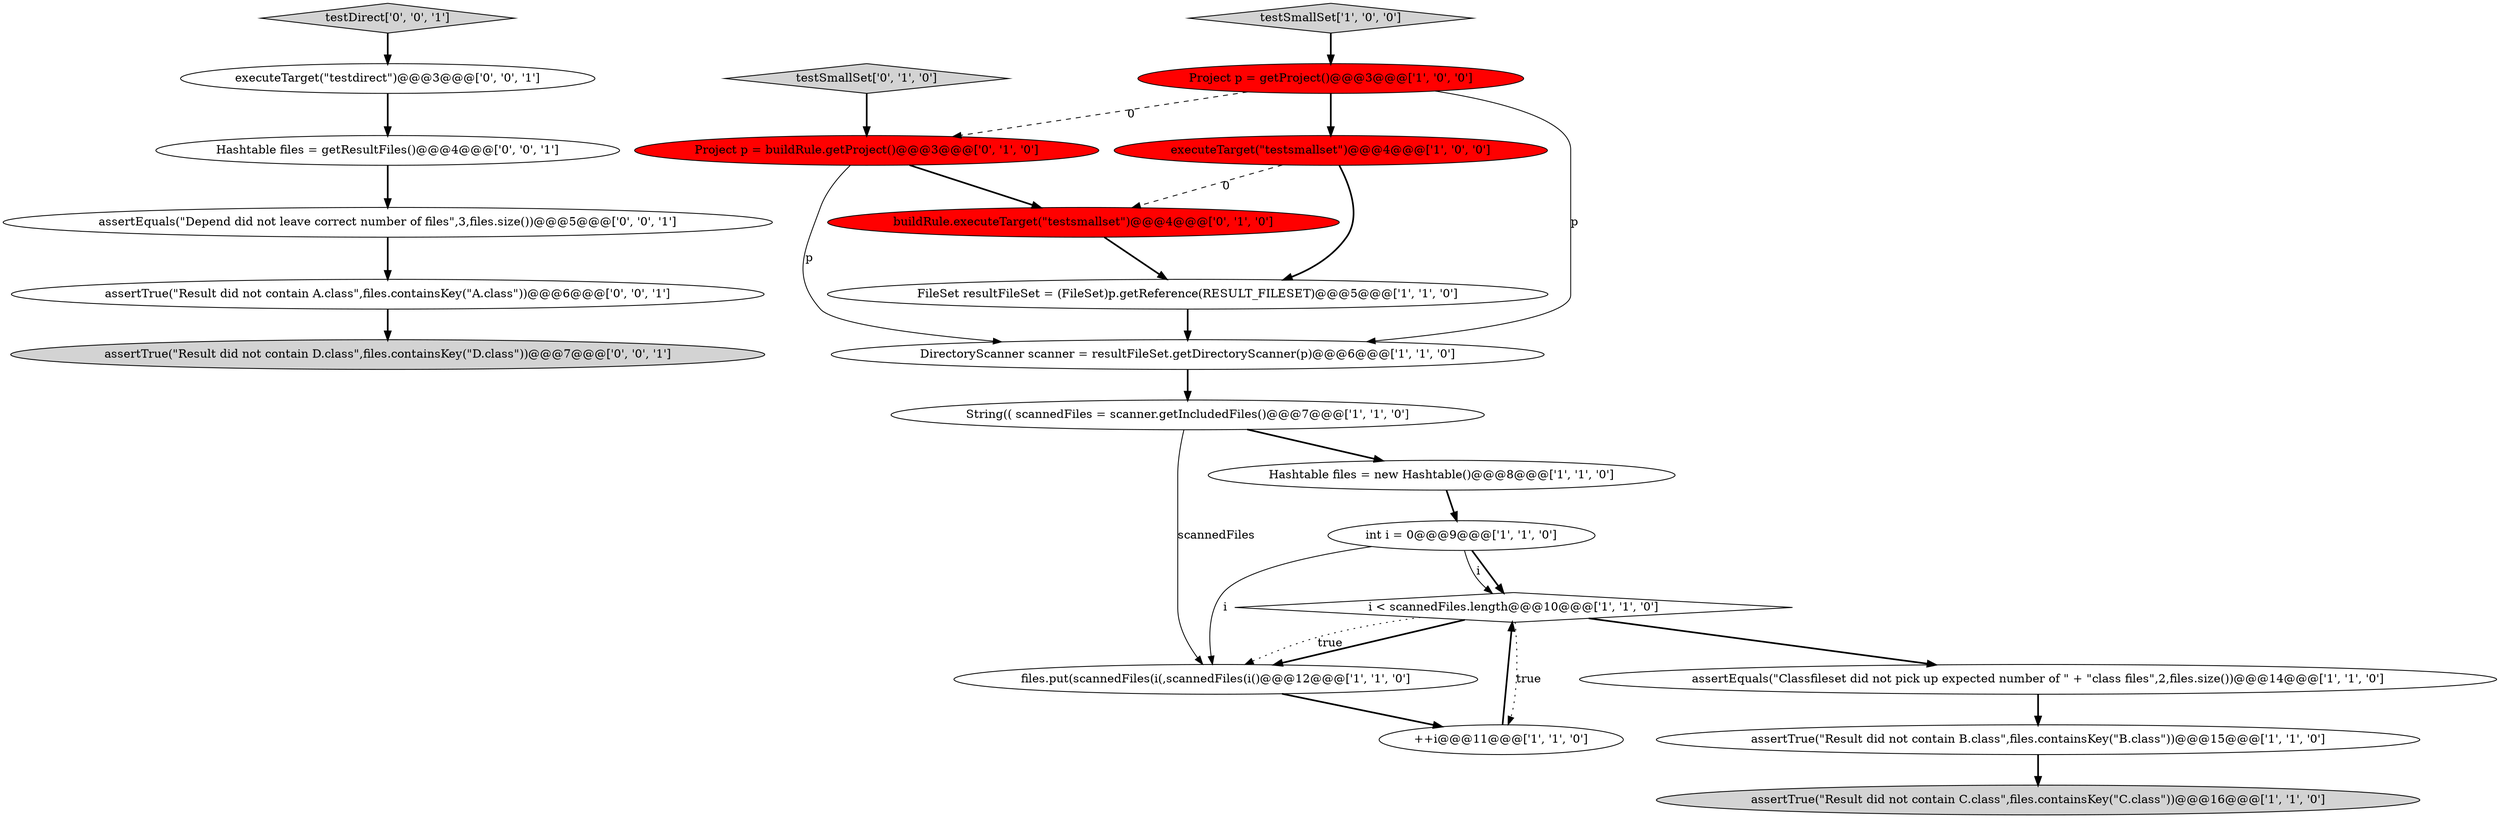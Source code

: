 digraph {
17 [style = filled, label = "Hashtable files = getResultFiles()@@@4@@@['0', '0', '1']", fillcolor = white, shape = ellipse image = "AAA0AAABBB3BBB"];
8 [style = filled, label = "String(( scannedFiles = scanner.getIncludedFiles()@@@7@@@['1', '1', '0']", fillcolor = white, shape = ellipse image = "AAA0AAABBB1BBB"];
14 [style = filled, label = "testSmallSet['0', '1', '0']", fillcolor = lightgray, shape = diamond image = "AAA0AAABBB2BBB"];
20 [style = filled, label = "assertTrue(\"Result did not contain A.class\",files.containsKey(\"A.class\"))@@@6@@@['0', '0', '1']", fillcolor = white, shape = ellipse image = "AAA0AAABBB3BBB"];
4 [style = filled, label = "++i@@@11@@@['1', '1', '0']", fillcolor = white, shape = ellipse image = "AAA0AAABBB1BBB"];
7 [style = filled, label = "assertTrue(\"Result did not contain C.class\",files.containsKey(\"C.class\"))@@@16@@@['1', '1', '0']", fillcolor = lightgray, shape = ellipse image = "AAA0AAABBB1BBB"];
6 [style = filled, label = "assertTrue(\"Result did not contain B.class\",files.containsKey(\"B.class\"))@@@15@@@['1', '1', '0']", fillcolor = white, shape = ellipse image = "AAA0AAABBB1BBB"];
1 [style = filled, label = "assertEquals(\"Classfileset did not pick up expected number of \" + \"class files\",2,files.size())@@@14@@@['1', '1', '0']", fillcolor = white, shape = ellipse image = "AAA0AAABBB1BBB"];
5 [style = filled, label = "Hashtable files = new Hashtable()@@@8@@@['1', '1', '0']", fillcolor = white, shape = ellipse image = "AAA0AAABBB1BBB"];
22 [style = filled, label = "assertEquals(\"Depend did not leave correct number of files\",3,files.size())@@@5@@@['0', '0', '1']", fillcolor = white, shape = ellipse image = "AAA0AAABBB3BBB"];
21 [style = filled, label = "executeTarget(\"testdirect\")@@@3@@@['0', '0', '1']", fillcolor = white, shape = ellipse image = "AAA0AAABBB3BBB"];
19 [style = filled, label = "testDirect['0', '0', '1']", fillcolor = lightgray, shape = diamond image = "AAA0AAABBB3BBB"];
0 [style = filled, label = "i < scannedFiles.length@@@10@@@['1', '1', '0']", fillcolor = white, shape = diamond image = "AAA0AAABBB1BBB"];
2 [style = filled, label = "FileSet resultFileSet = (FileSet)p.getReference(RESULT_FILESET)@@@5@@@['1', '1', '0']", fillcolor = white, shape = ellipse image = "AAA0AAABBB1BBB"];
18 [style = filled, label = "assertTrue(\"Result did not contain D.class\",files.containsKey(\"D.class\"))@@@7@@@['0', '0', '1']", fillcolor = lightgray, shape = ellipse image = "AAA0AAABBB3BBB"];
3 [style = filled, label = "int i = 0@@@9@@@['1', '1', '0']", fillcolor = white, shape = ellipse image = "AAA0AAABBB1BBB"];
16 [style = filled, label = "Project p = buildRule.getProject()@@@3@@@['0', '1', '0']", fillcolor = red, shape = ellipse image = "AAA1AAABBB2BBB"];
9 [style = filled, label = "testSmallSet['1', '0', '0']", fillcolor = lightgray, shape = diamond image = "AAA0AAABBB1BBB"];
12 [style = filled, label = "Project p = getProject()@@@3@@@['1', '0', '0']", fillcolor = red, shape = ellipse image = "AAA1AAABBB1BBB"];
13 [style = filled, label = "DirectoryScanner scanner = resultFileSet.getDirectoryScanner(p)@@@6@@@['1', '1', '0']", fillcolor = white, shape = ellipse image = "AAA0AAABBB1BBB"];
10 [style = filled, label = "executeTarget(\"testsmallset\")@@@4@@@['1', '0', '0']", fillcolor = red, shape = ellipse image = "AAA1AAABBB1BBB"];
11 [style = filled, label = "files.put(scannedFiles(i(,scannedFiles(i()@@@12@@@['1', '1', '0']", fillcolor = white, shape = ellipse image = "AAA0AAABBB1BBB"];
15 [style = filled, label = "buildRule.executeTarget(\"testsmallset\")@@@4@@@['0', '1', '0']", fillcolor = red, shape = ellipse image = "AAA1AAABBB2BBB"];
16->13 [style = solid, label="p"];
5->3 [style = bold, label=""];
14->16 [style = bold, label=""];
16->15 [style = bold, label=""];
10->15 [style = dashed, label="0"];
15->2 [style = bold, label=""];
12->16 [style = dashed, label="0"];
12->13 [style = solid, label="p"];
8->11 [style = solid, label="scannedFiles"];
11->4 [style = bold, label=""];
0->4 [style = dotted, label="true"];
0->11 [style = bold, label=""];
17->22 [style = bold, label=""];
3->0 [style = bold, label=""];
4->0 [style = bold, label=""];
2->13 [style = bold, label=""];
3->0 [style = solid, label="i"];
20->18 [style = bold, label=""];
12->10 [style = bold, label=""];
1->6 [style = bold, label=""];
8->5 [style = bold, label=""];
22->20 [style = bold, label=""];
0->1 [style = bold, label=""];
10->2 [style = bold, label=""];
3->11 [style = solid, label="i"];
9->12 [style = bold, label=""];
13->8 [style = bold, label=""];
6->7 [style = bold, label=""];
0->11 [style = dotted, label="true"];
21->17 [style = bold, label=""];
19->21 [style = bold, label=""];
}
